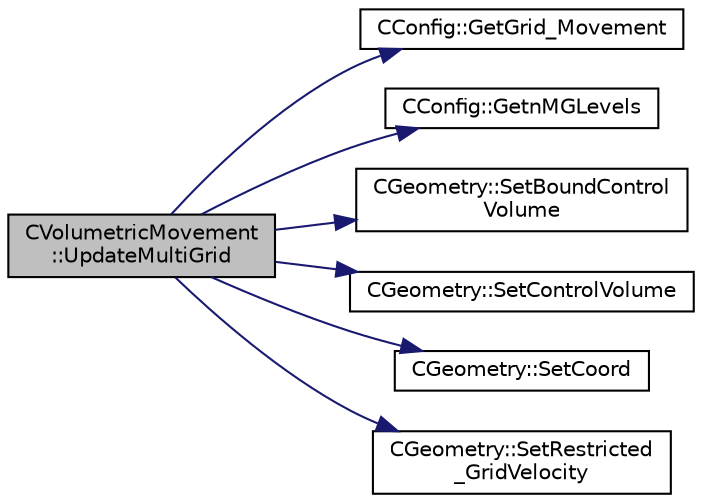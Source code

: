 digraph "CVolumetricMovement::UpdateMultiGrid"
{
 // LATEX_PDF_SIZE
  edge [fontname="Helvetica",fontsize="10",labelfontname="Helvetica",labelfontsize="10"];
  node [fontname="Helvetica",fontsize="10",shape=record];
  rankdir="LR";
  Node1 [label="CVolumetricMovement\l::UpdateMultiGrid",height=0.2,width=0.4,color="black", fillcolor="grey75", style="filled", fontcolor="black",tooltip="Update the coarse multigrid levels after the grid movement."];
  Node1 -> Node2 [color="midnightblue",fontsize="10",style="solid",fontname="Helvetica"];
  Node2 [label="CConfig::GetGrid_Movement",height=0.2,width=0.4,color="black", fillcolor="white", style="filled",URL="$classCConfig.html#a9182d3dbb0b3bfa2ebb944f18795f5ca",tooltip="Get information about the grid movement."];
  Node1 -> Node3 [color="midnightblue",fontsize="10",style="solid",fontname="Helvetica"];
  Node3 [label="CConfig::GetnMGLevels",height=0.2,width=0.4,color="black", fillcolor="white", style="filled",URL="$classCConfig.html#a15a61a6f9a1d415c3509018f4916c5c1",tooltip="Get the number of multigrid levels."];
  Node1 -> Node4 [color="midnightblue",fontsize="10",style="solid",fontname="Helvetica"];
  Node4 [label="CGeometry::SetBoundControl\lVolume",height=0.2,width=0.4,color="black", fillcolor="white", style="filled",URL="$classCGeometry.html#a0b41f8d5d800f92ceb6ade66cc2a158c",tooltip="A virtual member."];
  Node1 -> Node5 [color="midnightblue",fontsize="10",style="solid",fontname="Helvetica"];
  Node5 [label="CGeometry::SetControlVolume",height=0.2,width=0.4,color="black", fillcolor="white", style="filled",URL="$classCGeometry.html#ab6583796f03a4cc6c3db6d7874d7b36f",tooltip="Sets control volume."];
  Node1 -> Node6 [color="midnightblue",fontsize="10",style="solid",fontname="Helvetica"];
  Node6 [label="CGeometry::SetCoord",height=0.2,width=0.4,color="black", fillcolor="white", style="filled",URL="$classCGeometry.html#af535d6a780ca4df33bc04cb828f61048",tooltip="A virtual member."];
  Node1 -> Node7 [color="midnightblue",fontsize="10",style="solid",fontname="Helvetica"];
  Node7 [label="CGeometry::SetRestricted\l_GridVelocity",height=0.2,width=0.4,color="black", fillcolor="white", style="filled",URL="$classCGeometry.html#abd4e5f02c5689b798c7890f0a28d41e1",tooltip="A virtual member."];
}
